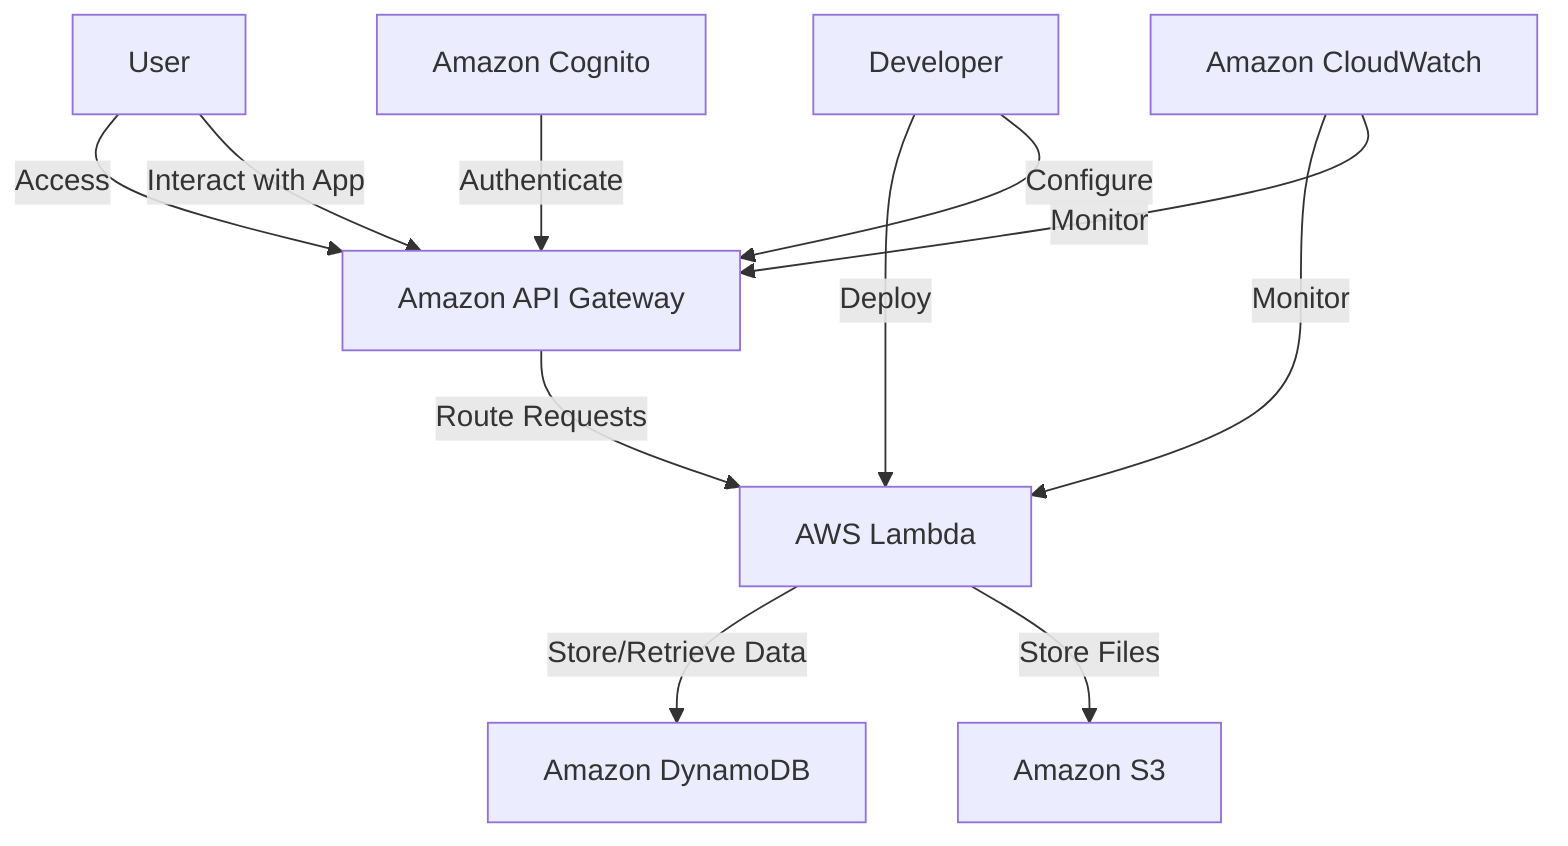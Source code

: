 graph TD
    User[User] -->|Access| APIGateway[Amazon API Gateway]
    APIGateway -->|Route Requests| Lambda[AWS Lambda]
    
    Lambda -->|Store/Retrieve Data| DynamoDB[Amazon DynamoDB]
    Lambda -->|Store Files| S3[Amazon S3]
    
    Developer[Developer] -->|Deploy| Lambda
    Developer -->|Configure| APIGateway
    
    Cognito[Amazon Cognito] -->|Authenticate| APIGateway
    
    CloudWatch[Amazon CloudWatch] -->|Monitor| Lambda
    CloudWatch -->|Monitor| APIGateway
    
    User -->|Interact with App| APIGateway